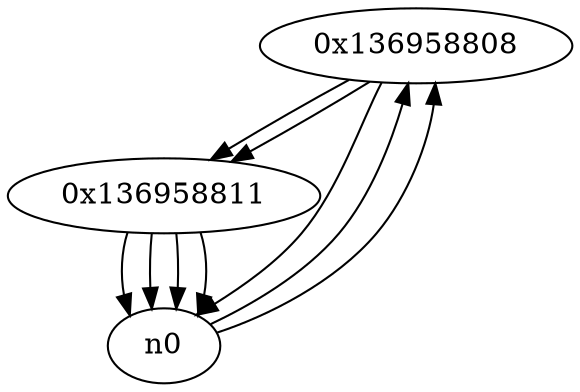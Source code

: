digraph G{
/* nodes */
  n1 [label="0x136958808"]
  n2 [label="0x136958811"]
/* edges */
n1 -> n2;
n1 -> n0;
n0 -> n1;
n0 -> n1;
n2 -> n0;
n2 -> n0;
n2 -> n0;
n2 -> n0;
n1 -> n2;
}
